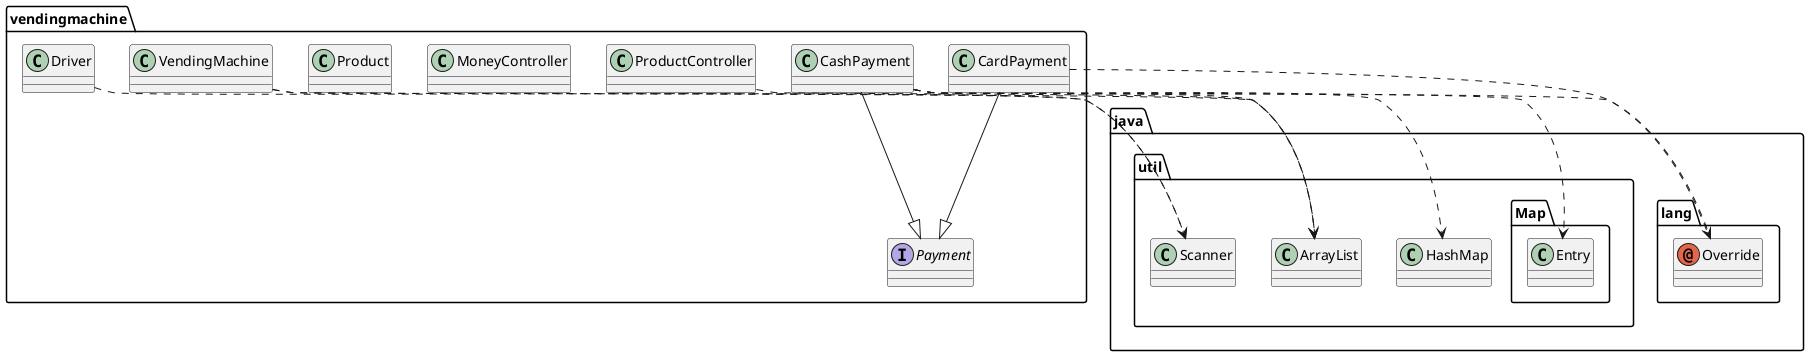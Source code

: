@startuml
annotation java.lang.Override
class java.util.ArrayList
class java.util.HashMap
class java.util.Map.Entry
class java.util.Scanner
class vendingmachine.CardPayment
class vendingmachine.CashPayment
class vendingmachine.Driver
class vendingmachine.MoneyController
class vendingmachine.Product
class vendingmachine.ProductController
class vendingmachine.VendingMachine
interface vendingmachine.Payment
vendingmachine.CardPayment ..> java.lang.Override
vendingmachine.CardPayment --|> vendingmachine.Payment
vendingmachine.CashPayment ..> java.lang.Override
vendingmachine.CashPayment ..> java.util.ArrayList
vendingmachine.CashPayment ..> java.util.HashMap
vendingmachine.CashPayment ..> java.util.Map.Entry
vendingmachine.CashPayment --|> vendingmachine.Payment
vendingmachine.Driver ..> java.util.Scanner
vendingmachine.ProductController ..> java.util.ArrayList
vendingmachine.VendingMachine ..> java.util.ArrayList
vendingmachine.VendingMachine ..> java.util.Scanner
@enduml